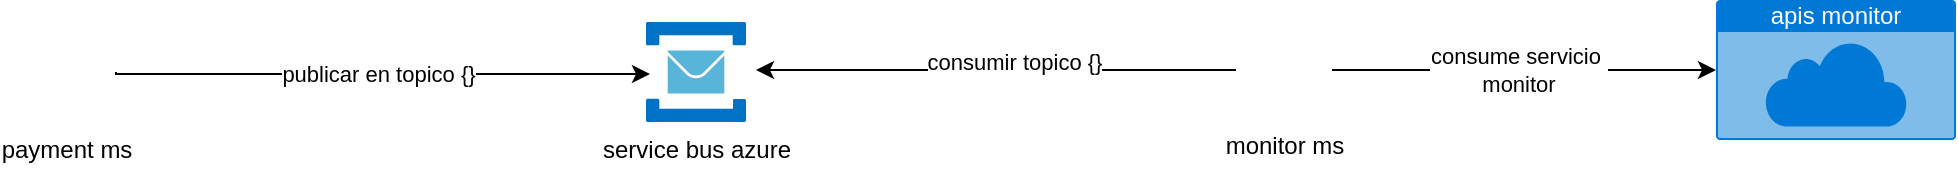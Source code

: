 <mxfile version="23.1.7" type="github">
  <diagram id="WI9T0HZ2pTsCkuznbFz-" name="Page-1">
    <mxGraphModel dx="2074" dy="738" grid="1" gridSize="10" guides="1" tooltips="1" connect="1" arrows="1" fold="1" page="1" pageScale="1" pageWidth="1169" pageHeight="827" math="0" shadow="0">
      <root>
        <mxCell id="0" />
        <mxCell id="1" parent="0" />
        <mxCell id="Jm16vt3uHQaVUnIaKJza-1" value="payment ms" style="shape=image;html=1;verticalAlign=top;verticalLabelPosition=bottom;labelBackgroundColor=#ffffff;imageAspect=0;aspect=fixed;image=https://cdn2.iconfinder.com/data/icons/boxicons-logos/24/bxl-spring-boot-128.png" vertex="1" parent="1">
          <mxGeometry x="270" y="120" width="50" height="50" as="geometry" />
        </mxCell>
        <mxCell id="Jm16vt3uHQaVUnIaKJza-2" value="monitor ms&lt;div&gt;&lt;br/&gt;&lt;/div&gt;" style="shape=image;html=1;verticalAlign=top;verticalLabelPosition=bottom;labelBackgroundColor=#ffffff;imageAspect=0;aspect=fixed;image=https://cdn2.iconfinder.com/data/icons/boxicons-logos/24/bxl-spring-boot-128.png" vertex="1" parent="1">
          <mxGeometry x="880" y="120" width="48" height="48" as="geometry" />
        </mxCell>
        <mxCell id="Jm16vt3uHQaVUnIaKJza-4" value="service bus azure" style="image;sketch=0;aspect=fixed;html=1;points=[];align=center;fontSize=12;image=img/lib/mscae/Service_Bus.svg;" vertex="1" parent="1">
          <mxGeometry x="585" y="120" width="50" height="50" as="geometry" />
        </mxCell>
        <mxCell id="Jm16vt3uHQaVUnIaKJza-6" style="edgeStyle=orthogonalEdgeStyle;rounded=0;orthogonalLoop=1;jettySize=auto;html=1;entryX=0.04;entryY=0.52;entryDx=0;entryDy=0;entryPerimeter=0;exitX=1;exitY=0.5;exitDx=0;exitDy=0;" edge="1" parent="1" source="Jm16vt3uHQaVUnIaKJza-1" target="Jm16vt3uHQaVUnIaKJza-4">
          <mxGeometry relative="1" as="geometry">
            <mxPoint x="480" y="390" as="sourcePoint" />
            <mxPoint x="546" y="145" as="targetPoint" />
            <Array as="points">
              <mxPoint x="320" y="146" />
            </Array>
          </mxGeometry>
        </mxCell>
        <mxCell id="Jm16vt3uHQaVUnIaKJza-7" value="publicar en topico {}" style="edgeLabel;html=1;align=center;verticalAlign=middle;resizable=0;points=[];" vertex="1" connectable="0" parent="Jm16vt3uHQaVUnIaKJza-6">
          <mxGeometry x="-0.015" relative="1" as="geometry">
            <mxPoint as="offset" />
          </mxGeometry>
        </mxCell>
        <mxCell id="Jm16vt3uHQaVUnIaKJza-12" style="edgeStyle=orthogonalEdgeStyle;rounded=0;orthogonalLoop=1;jettySize=auto;html=1;entryX=1.1;entryY=0.48;entryDx=0;entryDy=0;entryPerimeter=0;" edge="1" parent="1" source="Jm16vt3uHQaVUnIaKJza-2" target="Jm16vt3uHQaVUnIaKJza-4">
          <mxGeometry relative="1" as="geometry" />
        </mxCell>
        <mxCell id="Jm16vt3uHQaVUnIaKJza-13" value="consumir topico {}" style="edgeLabel;html=1;align=center;verticalAlign=middle;resizable=0;points=[];" vertex="1" connectable="0" parent="Jm16vt3uHQaVUnIaKJza-12">
          <mxGeometry x="-0.075" y="-4" relative="1" as="geometry">
            <mxPoint as="offset" />
          </mxGeometry>
        </mxCell>
        <mxCell id="Jm16vt3uHQaVUnIaKJza-14" value="apis monitor" style="html=1;whiteSpace=wrap;strokeColor=none;fillColor=#0079D6;labelPosition=center;verticalLabelPosition=middle;verticalAlign=top;align=center;fontSize=12;outlineConnect=0;spacingTop=-6;fontColor=#FFFFFF;sketch=0;shape=mxgraph.sitemap.cloud;" vertex="1" parent="1">
          <mxGeometry x="1120" y="109" width="120" height="70" as="geometry" />
        </mxCell>
        <mxCell id="Jm16vt3uHQaVUnIaKJza-16" style="edgeStyle=orthogonalEdgeStyle;rounded=0;orthogonalLoop=1;jettySize=auto;html=1;entryX=0;entryY=0.5;entryDx=0;entryDy=0;entryPerimeter=0;" edge="1" parent="1" source="Jm16vt3uHQaVUnIaKJza-2" target="Jm16vt3uHQaVUnIaKJza-14">
          <mxGeometry relative="1" as="geometry" />
        </mxCell>
        <mxCell id="Jm16vt3uHQaVUnIaKJza-17" value="consume servicio&amp;nbsp;&lt;br&gt;monitor" style="edgeLabel;html=1;align=center;verticalAlign=middle;resizable=0;points=[];" vertex="1" connectable="0" parent="Jm16vt3uHQaVUnIaKJza-16">
          <mxGeometry x="0.211" relative="1" as="geometry">
            <mxPoint x="-24" as="offset" />
          </mxGeometry>
        </mxCell>
      </root>
    </mxGraphModel>
  </diagram>
</mxfile>
